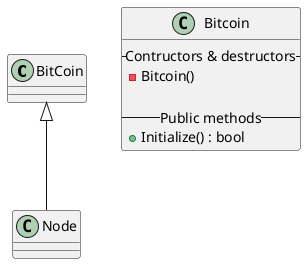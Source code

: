 @startuml

BitCoin <|-- Node

class Bitcoin {
    -- Contructors & destructors --
    - Bitcoin()
    
    -- Public methods --
    + Initialize() : bool
}

@enduml
